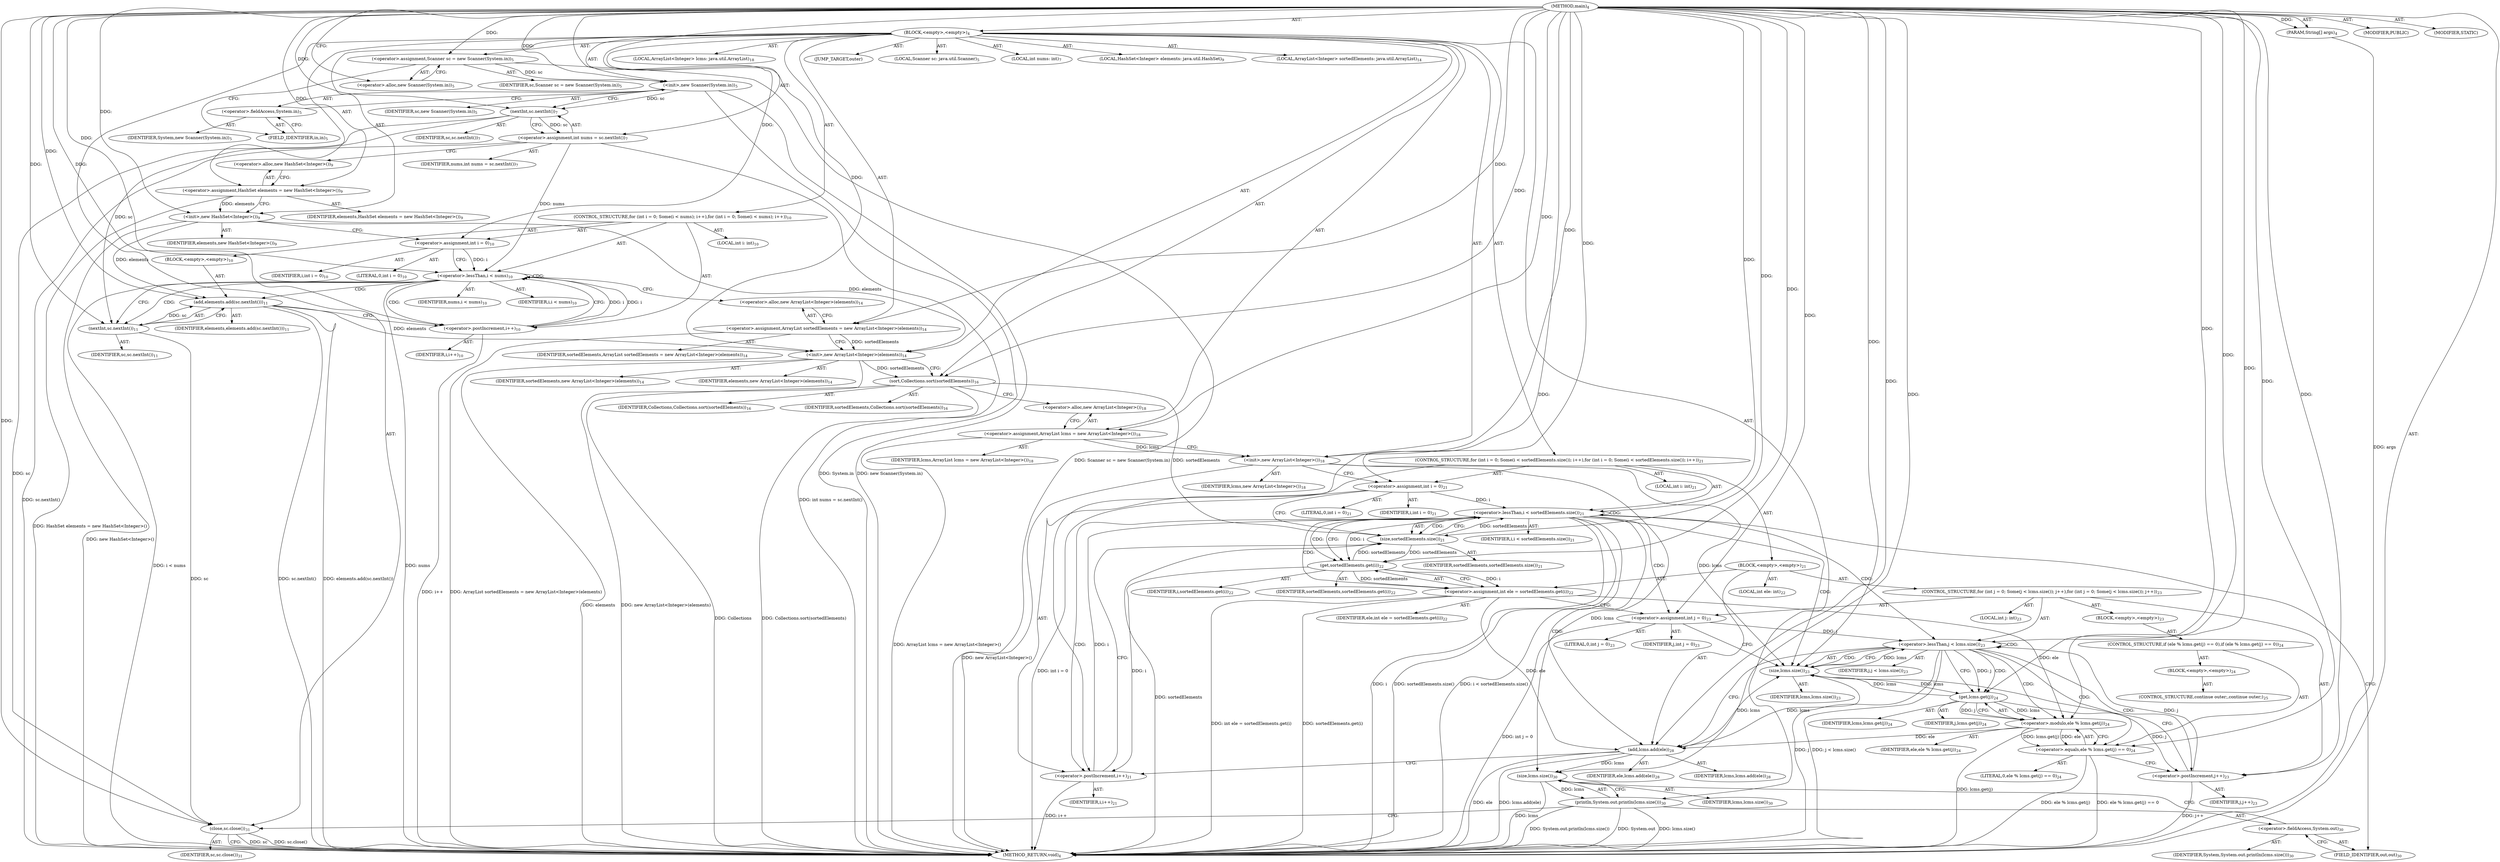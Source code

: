digraph "main" {  
"25" [label = <(METHOD,main)<SUB>4</SUB>> ]
"26" [label = <(PARAM,String[] args)<SUB>4</SUB>> ]
"27" [label = <(BLOCK,&lt;empty&gt;,&lt;empty&gt;)<SUB>4</SUB>> ]
"4" [label = <(LOCAL,Scanner sc: java.util.Scanner)<SUB>5</SUB>> ]
"28" [label = <(&lt;operator&gt;.assignment,Scanner sc = new Scanner(System.in))<SUB>5</SUB>> ]
"29" [label = <(IDENTIFIER,sc,Scanner sc = new Scanner(System.in))<SUB>5</SUB>> ]
"30" [label = <(&lt;operator&gt;.alloc,new Scanner(System.in))<SUB>5</SUB>> ]
"31" [label = <(&lt;init&gt;,new Scanner(System.in))<SUB>5</SUB>> ]
"3" [label = <(IDENTIFIER,sc,new Scanner(System.in))<SUB>5</SUB>> ]
"32" [label = <(&lt;operator&gt;.fieldAccess,System.in)<SUB>5</SUB>> ]
"33" [label = <(IDENTIFIER,System,new Scanner(System.in))<SUB>5</SUB>> ]
"34" [label = <(FIELD_IDENTIFIER,in,in)<SUB>5</SUB>> ]
"35" [label = <(LOCAL,int nums: int)<SUB>7</SUB>> ]
"36" [label = <(&lt;operator&gt;.assignment,int nums = sc.nextInt())<SUB>7</SUB>> ]
"37" [label = <(IDENTIFIER,nums,int nums = sc.nextInt())<SUB>7</SUB>> ]
"38" [label = <(nextInt,sc.nextInt())<SUB>7</SUB>> ]
"39" [label = <(IDENTIFIER,sc,sc.nextInt())<SUB>7</SUB>> ]
"6" [label = <(LOCAL,HashSet&lt;Integer&gt; elements: java.util.HashSet)<SUB>9</SUB>> ]
"40" [label = <(&lt;operator&gt;.assignment,HashSet elements = new HashSet&lt;Integer&gt;())<SUB>9</SUB>> ]
"41" [label = <(IDENTIFIER,elements,HashSet elements = new HashSet&lt;Integer&gt;())<SUB>9</SUB>> ]
"42" [label = <(&lt;operator&gt;.alloc,new HashSet&lt;Integer&gt;())<SUB>9</SUB>> ]
"43" [label = <(&lt;init&gt;,new HashSet&lt;Integer&gt;())<SUB>9</SUB>> ]
"5" [label = <(IDENTIFIER,elements,new HashSet&lt;Integer&gt;())<SUB>9</SUB>> ]
"44" [label = <(CONTROL_STRUCTURE,for (int i = 0; Some(i &lt; nums); i++),for (int i = 0; Some(i &lt; nums); i++))<SUB>10</SUB>> ]
"45" [label = <(LOCAL,int i: int)<SUB>10</SUB>> ]
"46" [label = <(&lt;operator&gt;.assignment,int i = 0)<SUB>10</SUB>> ]
"47" [label = <(IDENTIFIER,i,int i = 0)<SUB>10</SUB>> ]
"48" [label = <(LITERAL,0,int i = 0)<SUB>10</SUB>> ]
"49" [label = <(&lt;operator&gt;.lessThan,i &lt; nums)<SUB>10</SUB>> ]
"50" [label = <(IDENTIFIER,i,i &lt; nums)<SUB>10</SUB>> ]
"51" [label = <(IDENTIFIER,nums,i &lt; nums)<SUB>10</SUB>> ]
"52" [label = <(&lt;operator&gt;.postIncrement,i++)<SUB>10</SUB>> ]
"53" [label = <(IDENTIFIER,i,i++)<SUB>10</SUB>> ]
"54" [label = <(BLOCK,&lt;empty&gt;,&lt;empty&gt;)<SUB>10</SUB>> ]
"55" [label = <(add,elements.add(sc.nextInt()))<SUB>11</SUB>> ]
"56" [label = <(IDENTIFIER,elements,elements.add(sc.nextInt()))<SUB>11</SUB>> ]
"57" [label = <(nextInt,sc.nextInt())<SUB>11</SUB>> ]
"58" [label = <(IDENTIFIER,sc,sc.nextInt())<SUB>11</SUB>> ]
"8" [label = <(LOCAL,ArrayList&lt;Integer&gt; sortedElements: java.util.ArrayList)<SUB>14</SUB>> ]
"59" [label = <(&lt;operator&gt;.assignment,ArrayList sortedElements = new ArrayList&lt;Integer&gt;(elements))<SUB>14</SUB>> ]
"60" [label = <(IDENTIFIER,sortedElements,ArrayList sortedElements = new ArrayList&lt;Integer&gt;(elements))<SUB>14</SUB>> ]
"61" [label = <(&lt;operator&gt;.alloc,new ArrayList&lt;Integer&gt;(elements))<SUB>14</SUB>> ]
"62" [label = <(&lt;init&gt;,new ArrayList&lt;Integer&gt;(elements))<SUB>14</SUB>> ]
"7" [label = <(IDENTIFIER,sortedElements,new ArrayList&lt;Integer&gt;(elements))<SUB>14</SUB>> ]
"63" [label = <(IDENTIFIER,elements,new ArrayList&lt;Integer&gt;(elements))<SUB>14</SUB>> ]
"64" [label = <(sort,Collections.sort(sortedElements))<SUB>16</SUB>> ]
"65" [label = <(IDENTIFIER,Collections,Collections.sort(sortedElements))<SUB>16</SUB>> ]
"66" [label = <(IDENTIFIER,sortedElements,Collections.sort(sortedElements))<SUB>16</SUB>> ]
"10" [label = <(LOCAL,ArrayList&lt;Integer&gt; lcms: java.util.ArrayList)<SUB>18</SUB>> ]
"67" [label = <(&lt;operator&gt;.assignment,ArrayList lcms = new ArrayList&lt;Integer&gt;())<SUB>18</SUB>> ]
"68" [label = <(IDENTIFIER,lcms,ArrayList lcms = new ArrayList&lt;Integer&gt;())<SUB>18</SUB>> ]
"69" [label = <(&lt;operator&gt;.alloc,new ArrayList&lt;Integer&gt;())<SUB>18</SUB>> ]
"70" [label = <(&lt;init&gt;,new ArrayList&lt;Integer&gt;())<SUB>18</SUB>> ]
"9" [label = <(IDENTIFIER,lcms,new ArrayList&lt;Integer&gt;())<SUB>18</SUB>> ]
"71" [label = <(JUMP_TARGET,outer)> ]
"72" [label = <(CONTROL_STRUCTURE,for (int i = 0; Some(i &lt; sortedElements.size()); i++),for (int i = 0; Some(i &lt; sortedElements.size()); i++))<SUB>21</SUB>> ]
"73" [label = <(LOCAL,int i: int)<SUB>21</SUB>> ]
"74" [label = <(&lt;operator&gt;.assignment,int i = 0)<SUB>21</SUB>> ]
"75" [label = <(IDENTIFIER,i,int i = 0)<SUB>21</SUB>> ]
"76" [label = <(LITERAL,0,int i = 0)<SUB>21</SUB>> ]
"77" [label = <(&lt;operator&gt;.lessThan,i &lt; sortedElements.size())<SUB>21</SUB>> ]
"78" [label = <(IDENTIFIER,i,i &lt; sortedElements.size())<SUB>21</SUB>> ]
"79" [label = <(size,sortedElements.size())<SUB>21</SUB>> ]
"80" [label = <(IDENTIFIER,sortedElements,sortedElements.size())<SUB>21</SUB>> ]
"81" [label = <(&lt;operator&gt;.postIncrement,i++)<SUB>21</SUB>> ]
"82" [label = <(IDENTIFIER,i,i++)<SUB>21</SUB>> ]
"83" [label = <(BLOCK,&lt;empty&gt;,&lt;empty&gt;)<SUB>21</SUB>> ]
"84" [label = <(LOCAL,int ele: int)<SUB>22</SUB>> ]
"85" [label = <(&lt;operator&gt;.assignment,int ele = sortedElements.get(i))<SUB>22</SUB>> ]
"86" [label = <(IDENTIFIER,ele,int ele = sortedElements.get(i))<SUB>22</SUB>> ]
"87" [label = <(get,sortedElements.get(i))<SUB>22</SUB>> ]
"88" [label = <(IDENTIFIER,sortedElements,sortedElements.get(i))<SUB>22</SUB>> ]
"89" [label = <(IDENTIFIER,i,sortedElements.get(i))<SUB>22</SUB>> ]
"90" [label = <(CONTROL_STRUCTURE,for (int j = 0; Some(j &lt; lcms.size()); j++),for (int j = 0; Some(j &lt; lcms.size()); j++))<SUB>23</SUB>> ]
"91" [label = <(LOCAL,int j: int)<SUB>23</SUB>> ]
"92" [label = <(&lt;operator&gt;.assignment,int j = 0)<SUB>23</SUB>> ]
"93" [label = <(IDENTIFIER,j,int j = 0)<SUB>23</SUB>> ]
"94" [label = <(LITERAL,0,int j = 0)<SUB>23</SUB>> ]
"95" [label = <(&lt;operator&gt;.lessThan,j &lt; lcms.size())<SUB>23</SUB>> ]
"96" [label = <(IDENTIFIER,j,j &lt; lcms.size())<SUB>23</SUB>> ]
"97" [label = <(size,lcms.size())<SUB>23</SUB>> ]
"98" [label = <(IDENTIFIER,lcms,lcms.size())<SUB>23</SUB>> ]
"99" [label = <(&lt;operator&gt;.postIncrement,j++)<SUB>23</SUB>> ]
"100" [label = <(IDENTIFIER,j,j++)<SUB>23</SUB>> ]
"101" [label = <(BLOCK,&lt;empty&gt;,&lt;empty&gt;)<SUB>23</SUB>> ]
"102" [label = <(CONTROL_STRUCTURE,if (ele % lcms.get(j) == 0),if (ele % lcms.get(j) == 0))<SUB>24</SUB>> ]
"103" [label = <(&lt;operator&gt;.equals,ele % lcms.get(j) == 0)<SUB>24</SUB>> ]
"104" [label = <(&lt;operator&gt;.modulo,ele % lcms.get(j))<SUB>24</SUB>> ]
"105" [label = <(IDENTIFIER,ele,ele % lcms.get(j))<SUB>24</SUB>> ]
"106" [label = <(get,lcms.get(j))<SUB>24</SUB>> ]
"107" [label = <(IDENTIFIER,lcms,lcms.get(j))<SUB>24</SUB>> ]
"108" [label = <(IDENTIFIER,j,lcms.get(j))<SUB>24</SUB>> ]
"109" [label = <(LITERAL,0,ele % lcms.get(j) == 0)<SUB>24</SUB>> ]
"110" [label = <(BLOCK,&lt;empty&gt;,&lt;empty&gt;)<SUB>24</SUB>> ]
"111" [label = <(CONTROL_STRUCTURE,continue outer;,continue outer;)<SUB>25</SUB>> ]
"112" [label = <(add,lcms.add(ele))<SUB>28</SUB>> ]
"113" [label = <(IDENTIFIER,lcms,lcms.add(ele))<SUB>28</SUB>> ]
"114" [label = <(IDENTIFIER,ele,lcms.add(ele))<SUB>28</SUB>> ]
"115" [label = <(println,System.out.println(lcms.size()))<SUB>30</SUB>> ]
"116" [label = <(&lt;operator&gt;.fieldAccess,System.out)<SUB>30</SUB>> ]
"117" [label = <(IDENTIFIER,System,System.out.println(lcms.size()))<SUB>30</SUB>> ]
"118" [label = <(FIELD_IDENTIFIER,out,out)<SUB>30</SUB>> ]
"119" [label = <(size,lcms.size())<SUB>30</SUB>> ]
"120" [label = <(IDENTIFIER,lcms,lcms.size())<SUB>30</SUB>> ]
"121" [label = <(close,sc.close())<SUB>31</SUB>> ]
"122" [label = <(IDENTIFIER,sc,sc.close())<SUB>31</SUB>> ]
"123" [label = <(MODIFIER,PUBLIC)> ]
"124" [label = <(MODIFIER,STATIC)> ]
"125" [label = <(METHOD_RETURN,void)<SUB>4</SUB>> ]
  "25" -> "26"  [ label = "AST: "] 
  "25" -> "27"  [ label = "AST: "] 
  "25" -> "123"  [ label = "AST: "] 
  "25" -> "124"  [ label = "AST: "] 
  "25" -> "125"  [ label = "AST: "] 
  "27" -> "4"  [ label = "AST: "] 
  "27" -> "28"  [ label = "AST: "] 
  "27" -> "31"  [ label = "AST: "] 
  "27" -> "35"  [ label = "AST: "] 
  "27" -> "36"  [ label = "AST: "] 
  "27" -> "6"  [ label = "AST: "] 
  "27" -> "40"  [ label = "AST: "] 
  "27" -> "43"  [ label = "AST: "] 
  "27" -> "44"  [ label = "AST: "] 
  "27" -> "8"  [ label = "AST: "] 
  "27" -> "59"  [ label = "AST: "] 
  "27" -> "62"  [ label = "AST: "] 
  "27" -> "64"  [ label = "AST: "] 
  "27" -> "10"  [ label = "AST: "] 
  "27" -> "67"  [ label = "AST: "] 
  "27" -> "70"  [ label = "AST: "] 
  "27" -> "71"  [ label = "AST: "] 
  "27" -> "72"  [ label = "AST: "] 
  "27" -> "115"  [ label = "AST: "] 
  "27" -> "121"  [ label = "AST: "] 
  "28" -> "29"  [ label = "AST: "] 
  "28" -> "30"  [ label = "AST: "] 
  "31" -> "3"  [ label = "AST: "] 
  "31" -> "32"  [ label = "AST: "] 
  "32" -> "33"  [ label = "AST: "] 
  "32" -> "34"  [ label = "AST: "] 
  "36" -> "37"  [ label = "AST: "] 
  "36" -> "38"  [ label = "AST: "] 
  "38" -> "39"  [ label = "AST: "] 
  "40" -> "41"  [ label = "AST: "] 
  "40" -> "42"  [ label = "AST: "] 
  "43" -> "5"  [ label = "AST: "] 
  "44" -> "45"  [ label = "AST: "] 
  "44" -> "46"  [ label = "AST: "] 
  "44" -> "49"  [ label = "AST: "] 
  "44" -> "52"  [ label = "AST: "] 
  "44" -> "54"  [ label = "AST: "] 
  "46" -> "47"  [ label = "AST: "] 
  "46" -> "48"  [ label = "AST: "] 
  "49" -> "50"  [ label = "AST: "] 
  "49" -> "51"  [ label = "AST: "] 
  "52" -> "53"  [ label = "AST: "] 
  "54" -> "55"  [ label = "AST: "] 
  "55" -> "56"  [ label = "AST: "] 
  "55" -> "57"  [ label = "AST: "] 
  "57" -> "58"  [ label = "AST: "] 
  "59" -> "60"  [ label = "AST: "] 
  "59" -> "61"  [ label = "AST: "] 
  "62" -> "7"  [ label = "AST: "] 
  "62" -> "63"  [ label = "AST: "] 
  "64" -> "65"  [ label = "AST: "] 
  "64" -> "66"  [ label = "AST: "] 
  "67" -> "68"  [ label = "AST: "] 
  "67" -> "69"  [ label = "AST: "] 
  "70" -> "9"  [ label = "AST: "] 
  "72" -> "73"  [ label = "AST: "] 
  "72" -> "74"  [ label = "AST: "] 
  "72" -> "77"  [ label = "AST: "] 
  "72" -> "81"  [ label = "AST: "] 
  "72" -> "83"  [ label = "AST: "] 
  "74" -> "75"  [ label = "AST: "] 
  "74" -> "76"  [ label = "AST: "] 
  "77" -> "78"  [ label = "AST: "] 
  "77" -> "79"  [ label = "AST: "] 
  "79" -> "80"  [ label = "AST: "] 
  "81" -> "82"  [ label = "AST: "] 
  "83" -> "84"  [ label = "AST: "] 
  "83" -> "85"  [ label = "AST: "] 
  "83" -> "90"  [ label = "AST: "] 
  "83" -> "112"  [ label = "AST: "] 
  "85" -> "86"  [ label = "AST: "] 
  "85" -> "87"  [ label = "AST: "] 
  "87" -> "88"  [ label = "AST: "] 
  "87" -> "89"  [ label = "AST: "] 
  "90" -> "91"  [ label = "AST: "] 
  "90" -> "92"  [ label = "AST: "] 
  "90" -> "95"  [ label = "AST: "] 
  "90" -> "99"  [ label = "AST: "] 
  "90" -> "101"  [ label = "AST: "] 
  "92" -> "93"  [ label = "AST: "] 
  "92" -> "94"  [ label = "AST: "] 
  "95" -> "96"  [ label = "AST: "] 
  "95" -> "97"  [ label = "AST: "] 
  "97" -> "98"  [ label = "AST: "] 
  "99" -> "100"  [ label = "AST: "] 
  "101" -> "102"  [ label = "AST: "] 
  "102" -> "103"  [ label = "AST: "] 
  "102" -> "110"  [ label = "AST: "] 
  "103" -> "104"  [ label = "AST: "] 
  "103" -> "109"  [ label = "AST: "] 
  "104" -> "105"  [ label = "AST: "] 
  "104" -> "106"  [ label = "AST: "] 
  "106" -> "107"  [ label = "AST: "] 
  "106" -> "108"  [ label = "AST: "] 
  "110" -> "111"  [ label = "AST: "] 
  "112" -> "113"  [ label = "AST: "] 
  "112" -> "114"  [ label = "AST: "] 
  "115" -> "116"  [ label = "AST: "] 
  "115" -> "119"  [ label = "AST: "] 
  "116" -> "117"  [ label = "AST: "] 
  "116" -> "118"  [ label = "AST: "] 
  "119" -> "120"  [ label = "AST: "] 
  "121" -> "122"  [ label = "AST: "] 
  "28" -> "34"  [ label = "CFG: "] 
  "31" -> "38"  [ label = "CFG: "] 
  "36" -> "42"  [ label = "CFG: "] 
  "40" -> "43"  [ label = "CFG: "] 
  "43" -> "46"  [ label = "CFG: "] 
  "59" -> "62"  [ label = "CFG: "] 
  "62" -> "64"  [ label = "CFG: "] 
  "64" -> "69"  [ label = "CFG: "] 
  "67" -> "70"  [ label = "CFG: "] 
  "70" -> "74"  [ label = "CFG: "] 
  "115" -> "121"  [ label = "CFG: "] 
  "121" -> "125"  [ label = "CFG: "] 
  "30" -> "28"  [ label = "CFG: "] 
  "32" -> "31"  [ label = "CFG: "] 
  "38" -> "36"  [ label = "CFG: "] 
  "42" -> "40"  [ label = "CFG: "] 
  "46" -> "49"  [ label = "CFG: "] 
  "49" -> "57"  [ label = "CFG: "] 
  "49" -> "61"  [ label = "CFG: "] 
  "52" -> "49"  [ label = "CFG: "] 
  "61" -> "59"  [ label = "CFG: "] 
  "69" -> "67"  [ label = "CFG: "] 
  "74" -> "79"  [ label = "CFG: "] 
  "77" -> "87"  [ label = "CFG: "] 
  "77" -> "118"  [ label = "CFG: "] 
  "81" -> "79"  [ label = "CFG: "] 
  "116" -> "119"  [ label = "CFG: "] 
  "119" -> "115"  [ label = "CFG: "] 
  "34" -> "32"  [ label = "CFG: "] 
  "55" -> "52"  [ label = "CFG: "] 
  "79" -> "77"  [ label = "CFG: "] 
  "85" -> "92"  [ label = "CFG: "] 
  "112" -> "81"  [ label = "CFG: "] 
  "118" -> "116"  [ label = "CFG: "] 
  "57" -> "55"  [ label = "CFG: "] 
  "87" -> "85"  [ label = "CFG: "] 
  "92" -> "97"  [ label = "CFG: "] 
  "95" -> "106"  [ label = "CFG: "] 
  "95" -> "112"  [ label = "CFG: "] 
  "99" -> "97"  [ label = "CFG: "] 
  "97" -> "95"  [ label = "CFG: "] 
  "103" -> "99"  [ label = "CFG: "] 
  "104" -> "103"  [ label = "CFG: "] 
  "106" -> "104"  [ label = "CFG: "] 
  "25" -> "30"  [ label = "CFG: "] 
  "26" -> "125"  [ label = "DDG: args"] 
  "28" -> "125"  [ label = "DDG: Scanner sc = new Scanner(System.in)"] 
  "31" -> "125"  [ label = "DDG: System.in"] 
  "31" -> "125"  [ label = "DDG: new Scanner(System.in)"] 
  "36" -> "125"  [ label = "DDG: sc.nextInt()"] 
  "36" -> "125"  [ label = "DDG: int nums = sc.nextInt()"] 
  "40" -> "125"  [ label = "DDG: HashSet elements = new HashSet&lt;Integer&gt;()"] 
  "43" -> "125"  [ label = "DDG: new HashSet&lt;Integer&gt;()"] 
  "49" -> "125"  [ label = "DDG: nums"] 
  "49" -> "125"  [ label = "DDG: i &lt; nums"] 
  "59" -> "125"  [ label = "DDG: ArrayList sortedElements = new ArrayList&lt;Integer&gt;(elements)"] 
  "62" -> "125"  [ label = "DDG: elements"] 
  "62" -> "125"  [ label = "DDG: new ArrayList&lt;Integer&gt;(elements)"] 
  "64" -> "125"  [ label = "DDG: Collections.sort(sortedElements)"] 
  "67" -> "125"  [ label = "DDG: ArrayList lcms = new ArrayList&lt;Integer&gt;()"] 
  "70" -> "125"  [ label = "DDG: new ArrayList&lt;Integer&gt;()"] 
  "74" -> "125"  [ label = "DDG: int i = 0"] 
  "77" -> "125"  [ label = "DDG: i"] 
  "79" -> "125"  [ label = "DDG: sortedElements"] 
  "77" -> "125"  [ label = "DDG: sortedElements.size()"] 
  "77" -> "125"  [ label = "DDG: i &lt; sortedElements.size()"] 
  "115" -> "125"  [ label = "DDG: System.out"] 
  "119" -> "125"  [ label = "DDG: lcms"] 
  "115" -> "125"  [ label = "DDG: lcms.size()"] 
  "115" -> "125"  [ label = "DDG: System.out.println(lcms.size())"] 
  "121" -> "125"  [ label = "DDG: sc"] 
  "121" -> "125"  [ label = "DDG: sc.close()"] 
  "85" -> "125"  [ label = "DDG: sortedElements.get(i)"] 
  "85" -> "125"  [ label = "DDG: int ele = sortedElements.get(i)"] 
  "92" -> "125"  [ label = "DDG: int j = 0"] 
  "95" -> "125"  [ label = "DDG: j"] 
  "95" -> "125"  [ label = "DDG: j &lt; lcms.size()"] 
  "112" -> "125"  [ label = "DDG: ele"] 
  "112" -> "125"  [ label = "DDG: lcms.add(ele)"] 
  "81" -> "125"  [ label = "DDG: i++"] 
  "104" -> "125"  [ label = "DDG: lcms.get(j)"] 
  "103" -> "125"  [ label = "DDG: ele % lcms.get(j)"] 
  "103" -> "125"  [ label = "DDG: ele % lcms.get(j) == 0"] 
  "99" -> "125"  [ label = "DDG: j++"] 
  "55" -> "125"  [ label = "DDG: sc.nextInt()"] 
  "55" -> "125"  [ label = "DDG: elements.add(sc.nextInt())"] 
  "52" -> "125"  [ label = "DDG: i++"] 
  "64" -> "125"  [ label = "DDG: Collections"] 
  "25" -> "26"  [ label = "DDG: "] 
  "25" -> "28"  [ label = "DDG: "] 
  "38" -> "36"  [ label = "DDG: sc"] 
  "25" -> "40"  [ label = "DDG: "] 
  "25" -> "59"  [ label = "DDG: "] 
  "25" -> "67"  [ label = "DDG: "] 
  "28" -> "31"  [ label = "DDG: sc"] 
  "25" -> "31"  [ label = "DDG: "] 
  "40" -> "43"  [ label = "DDG: elements"] 
  "25" -> "43"  [ label = "DDG: "] 
  "25" -> "46"  [ label = "DDG: "] 
  "59" -> "62"  [ label = "DDG: sortedElements"] 
  "25" -> "62"  [ label = "DDG: "] 
  "43" -> "62"  [ label = "DDG: elements"] 
  "55" -> "62"  [ label = "DDG: elements"] 
  "25" -> "64"  [ label = "DDG: "] 
  "62" -> "64"  [ label = "DDG: sortedElements"] 
  "67" -> "70"  [ label = "DDG: lcms"] 
  "25" -> "70"  [ label = "DDG: "] 
  "25" -> "74"  [ label = "DDG: "] 
  "119" -> "115"  [ label = "DDG: lcms"] 
  "38" -> "121"  [ label = "DDG: sc"] 
  "57" -> "121"  [ label = "DDG: sc"] 
  "25" -> "121"  [ label = "DDG: "] 
  "31" -> "38"  [ label = "DDG: sc"] 
  "25" -> "38"  [ label = "DDG: "] 
  "46" -> "49"  [ label = "DDG: i"] 
  "52" -> "49"  [ label = "DDG: i"] 
  "25" -> "49"  [ label = "DDG: "] 
  "36" -> "49"  [ label = "DDG: nums"] 
  "49" -> "52"  [ label = "DDG: i"] 
  "25" -> "52"  [ label = "DDG: "] 
  "74" -> "77"  [ label = "DDG: i"] 
  "81" -> "77"  [ label = "DDG: i"] 
  "25" -> "77"  [ label = "DDG: "] 
  "79" -> "77"  [ label = "DDG: sortedElements"] 
  "87" -> "81"  [ label = "DDG: i"] 
  "25" -> "81"  [ label = "DDG: "] 
  "87" -> "85"  [ label = "DDG: sortedElements"] 
  "87" -> "85"  [ label = "DDG: i"] 
  "70" -> "119"  [ label = "DDG: lcms"] 
  "112" -> "119"  [ label = "DDG: lcms"] 
  "25" -> "119"  [ label = "DDG: "] 
  "43" -> "55"  [ label = "DDG: elements"] 
  "25" -> "55"  [ label = "DDG: "] 
  "57" -> "55"  [ label = "DDG: sc"] 
  "64" -> "79"  [ label = "DDG: sortedElements"] 
  "87" -> "79"  [ label = "DDG: sortedElements"] 
  "25" -> "79"  [ label = "DDG: "] 
  "25" -> "92"  [ label = "DDG: "] 
  "97" -> "112"  [ label = "DDG: lcms"] 
  "25" -> "112"  [ label = "DDG: "] 
  "85" -> "112"  [ label = "DDG: ele"] 
  "104" -> "112"  [ label = "DDG: ele"] 
  "38" -> "57"  [ label = "DDG: sc"] 
  "25" -> "57"  [ label = "DDG: "] 
  "79" -> "87"  [ label = "DDG: sortedElements"] 
  "25" -> "87"  [ label = "DDG: "] 
  "77" -> "87"  [ label = "DDG: i"] 
  "92" -> "95"  [ label = "DDG: j"] 
  "99" -> "95"  [ label = "DDG: j"] 
  "25" -> "95"  [ label = "DDG: "] 
  "97" -> "95"  [ label = "DDG: lcms"] 
  "106" -> "99"  [ label = "DDG: j"] 
  "25" -> "99"  [ label = "DDG: "] 
  "70" -> "97"  [ label = "DDG: lcms"] 
  "112" -> "97"  [ label = "DDG: lcms"] 
  "106" -> "97"  [ label = "DDG: lcms"] 
  "25" -> "97"  [ label = "DDG: "] 
  "104" -> "103"  [ label = "DDG: ele"] 
  "104" -> "103"  [ label = "DDG: lcms.get(j)"] 
  "25" -> "103"  [ label = "DDG: "] 
  "85" -> "104"  [ label = "DDG: ele"] 
  "25" -> "104"  [ label = "DDG: "] 
  "106" -> "104"  [ label = "DDG: lcms"] 
  "106" -> "104"  [ label = "DDG: j"] 
  "97" -> "106"  [ label = "DDG: lcms"] 
  "25" -> "106"  [ label = "DDG: "] 
  "95" -> "106"  [ label = "DDG: j"] 
  "49" -> "49"  [ label = "CDG: "] 
  "49" -> "57"  [ label = "CDG: "] 
  "49" -> "52"  [ label = "CDG: "] 
  "49" -> "55"  [ label = "CDG: "] 
  "77" -> "77"  [ label = "CDG: "] 
  "77" -> "81"  [ label = "CDG: "] 
  "77" -> "85"  [ label = "CDG: "] 
  "77" -> "95"  [ label = "CDG: "] 
  "77" -> "92"  [ label = "CDG: "] 
  "77" -> "87"  [ label = "CDG: "] 
  "77" -> "97"  [ label = "CDG: "] 
  "77" -> "112"  [ label = "CDG: "] 
  "77" -> "79"  [ label = "CDG: "] 
  "95" -> "99"  [ label = "CDG: "] 
  "95" -> "103"  [ label = "CDG: "] 
  "95" -> "104"  [ label = "CDG: "] 
  "95" -> "95"  [ label = "CDG: "] 
  "95" -> "106"  [ label = "CDG: "] 
  "95" -> "97"  [ label = "CDG: "] 
}
